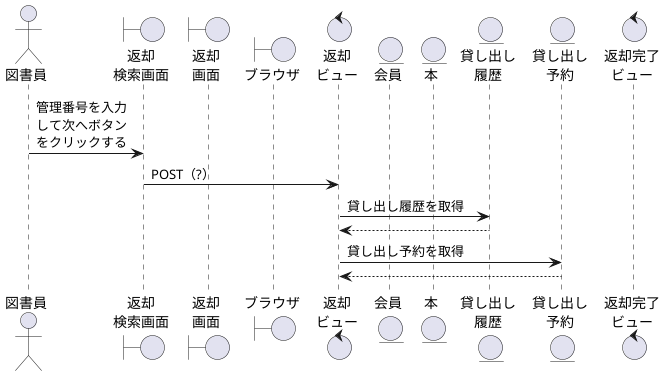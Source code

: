 @startuml Return

actor "図書員" as librarian
boundary "返却\n検索画面" as RetSs
boundary "返却\n画面" as Rets
boundary "ブラウザ" as brz
control "返却\nビュー" as Retv
entity "会員" as member
entity "本" as book
entity "貸し出し\n履歴" as RenH
entity "貸し出し\n予約" as RenR
control "返却完了\nビュー" as RetCv


librarian -> RetSs: 管理番号を入力\nして次へボタン\nをクリックする
RetSs -> Retv: POST（?）
Retv -> RenH: 貸し出し履歴を取得
Retv <-- RenH
Retv -> RenR: 貸し出し予約を取得
Retv <-- RenR

@enduml